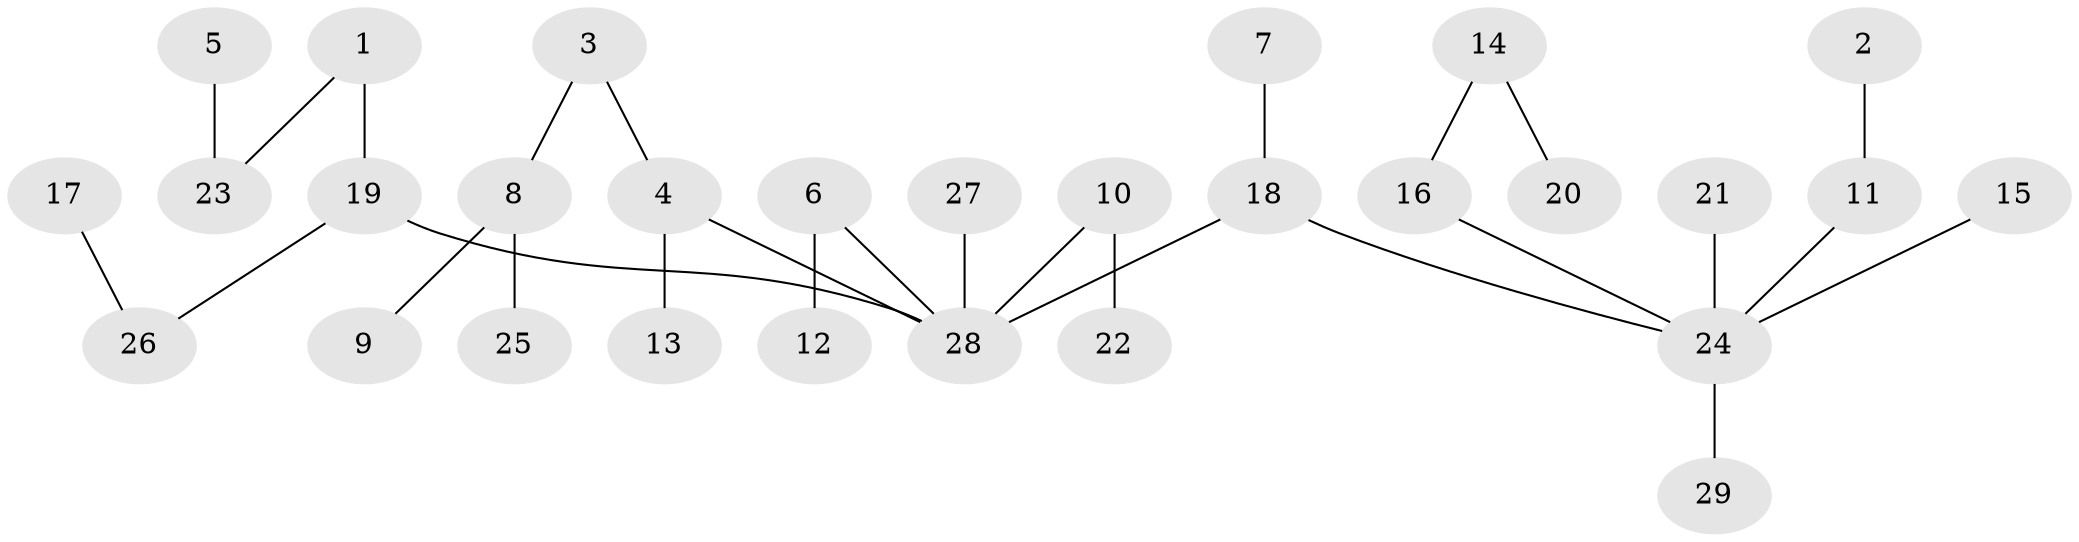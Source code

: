 // original degree distribution, {8: 0.03508771929824561, 4: 0.05263157894736842, 2: 0.21052631578947367, 5: 0.017543859649122806, 3: 0.14035087719298245, 1: 0.543859649122807}
// Generated by graph-tools (version 1.1) at 2025/02/03/09/25 03:02:31]
// undirected, 29 vertices, 28 edges
graph export_dot {
graph [start="1"]
  node [color=gray90,style=filled];
  1;
  2;
  3;
  4;
  5;
  6;
  7;
  8;
  9;
  10;
  11;
  12;
  13;
  14;
  15;
  16;
  17;
  18;
  19;
  20;
  21;
  22;
  23;
  24;
  25;
  26;
  27;
  28;
  29;
  1 -- 19 [weight=1.0];
  1 -- 23 [weight=1.0];
  2 -- 11 [weight=1.0];
  3 -- 4 [weight=1.0];
  3 -- 8 [weight=1.0];
  4 -- 13 [weight=1.0];
  4 -- 28 [weight=1.0];
  5 -- 23 [weight=1.0];
  6 -- 12 [weight=1.0];
  6 -- 28 [weight=1.0];
  7 -- 18 [weight=1.0];
  8 -- 9 [weight=1.0];
  8 -- 25 [weight=1.0];
  10 -- 22 [weight=1.0];
  10 -- 28 [weight=1.0];
  11 -- 24 [weight=1.0];
  14 -- 16 [weight=1.0];
  14 -- 20 [weight=1.0];
  15 -- 24 [weight=1.0];
  16 -- 24 [weight=1.0];
  17 -- 26 [weight=1.0];
  18 -- 24 [weight=1.0];
  18 -- 28 [weight=1.0];
  19 -- 26 [weight=1.0];
  19 -- 28 [weight=1.0];
  21 -- 24 [weight=1.0];
  24 -- 29 [weight=1.0];
  27 -- 28 [weight=1.0];
}
